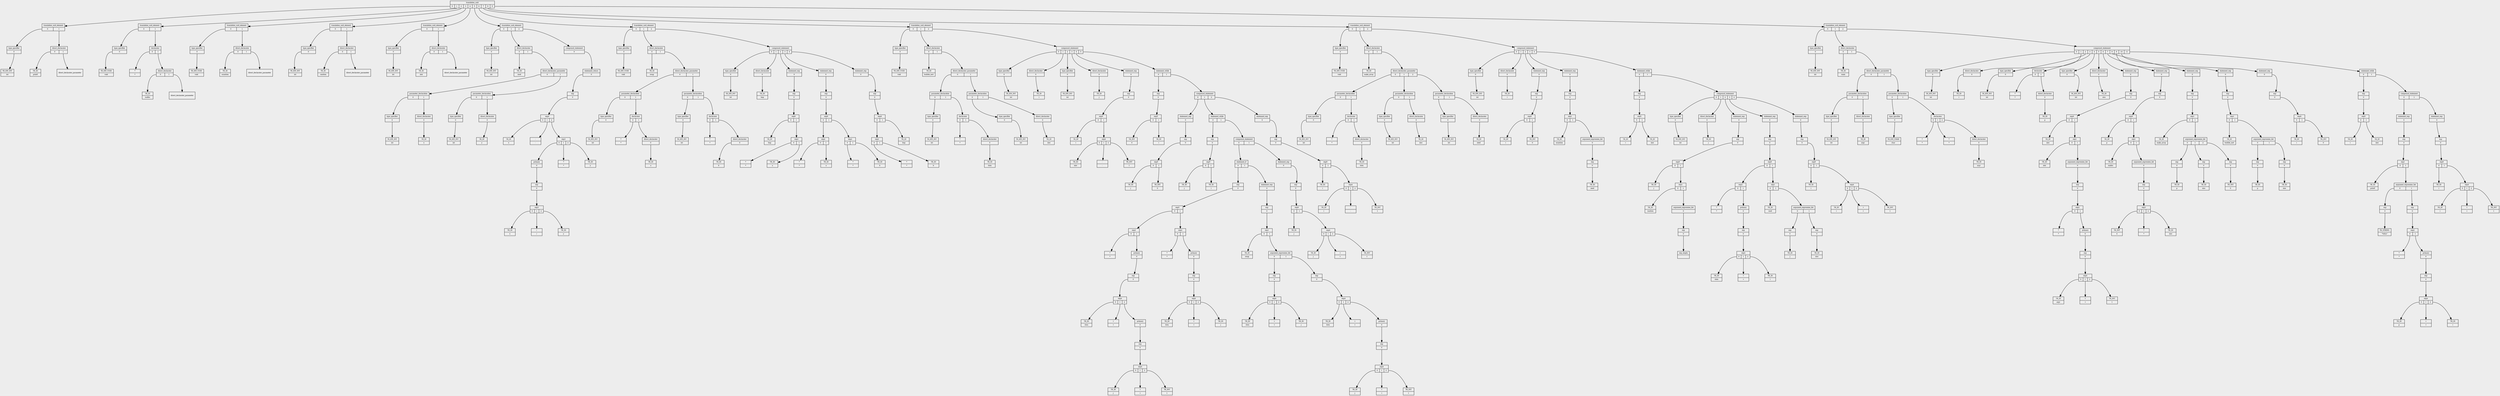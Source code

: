 digraph AST_graph {              
    graph [                      
        charset = "UTF-8",     
        bgcolor = "#EDEDED",   
        rankdir = TB,            
        nodesep = 1.1,           
        ranksep = 1.05,          
    ];                           
    node [                       
        shape = record,          
        // fontname = "Ricty", 
        fontsize = 8,            
    ];                           
    // node
    node0 [label = "{translation_unit|{<p0>0|<p1>1|<p2>2|<p3>3|<p4>4|<p5>5|<p6>6|<p7>7|<p8>8|<p9>9}}"]; 
    node1 [label = "{translation_unit_element|{<p0>0|<p1>1}}"]; 
    node2 [label = "{type_specifier|{<p0>0}}"]; 
    node3 [label = "{TK_KW_INT|int}"]; 
    node4 [label = "{direct_declarator|{<p0>0|<p1>1}}"]; 
    node5 [label = "{TK_ID|printf}"]; 
    node6 [label = "direct_declarator_parameter"]; 
    node7 [label = "{translation_unit_element|{<p0>0|<p1>1}}"]; 
    node8 [label = "{type_specifier|{<p0>0}}"]; 
    node9 [label = "{TK_KW_VOID|void}"]; 
    node10 [label = "{declarator|{<p0>0|<p1>1}}"]; 
    node11 [label = "{*|*}"]; 
    node12 [label = "{direct_declarator|{<p0>0|<p1>1}}"]; 
    node13 [label = "{TK_ID|malloc}"]; 
    node14 [label = "direct_declarator_parameter"]; 
    node15 [label = "{translation_unit_element|{<p0>0|<p1>1}}"]; 
    node16 [label = "{type_specifier|{<p0>0}}"]; 
    node17 [label = "{TK_KW_VOID|void}"]; 
    node18 [label = "{direct_declarator|{<p0>0|<p1>1}}"]; 
    node19 [label = "{TK_ID|srandom}"]; 
    node20 [label = "direct_declarator_parameter"]; 
    node21 [label = "{translation_unit_element|{<p0>0|<p1>1}}"]; 
    node22 [label = "{type_specifier|{<p0>0}}"]; 
    node23 [label = "{TK_KW_INT|int}"]; 
    node24 [label = "{direct_declarator|{<p0>0|<p1>1}}"]; 
    node25 [label = "{TK_ID|random}"]; 
    node26 [label = "direct_declarator_parameter"]; 
    node27 [label = "{translation_unit_element|{<p0>0|<p1>1}}"]; 
    node28 [label = "{type_specifier|{<p0>0}}"]; 
    node29 [label = "{TK_KW_INT|int}"]; 
    node30 [label = "{direct_declarator|{<p0>0|<p1>1}}"]; 
    node31 [label = "{TK_ID|atoi}"]; 
    node32 [label = "direct_declarator_parameter"]; 
    node33 [label = "{translation_unit_element|{<p0>0|<p1>1|<p2>2}}"]; 
    node34 [label = "{type_specifier|{<p0>0}}"]; 
    node35 [label = "{TK_KW_INT|int}"]; 
    node36 [label = "{direct_declarator|{<p0>0|<p1>1}}"]; 
    node37 [label = "{TK_ID|mod}"]; 
    node38 [label = "{direct_declarator_parameter|{<p0>0|<p1>1}}"]; 
    node39 [label = "{parameter_declaration|{<p0>0|<p1>1}}"]; 
    node40 [label = "{type_specifier|{<p0>0}}"]; 
    node41 [label = "{TK_KW_INT|int}"]; 
    node42 [label = "{direct_declarator|{<p0>0}}"]; 
    node43 [label = "{TK_ID|x}"]; 
    node44 [label = "{parameter_declaration|{<p0>0|<p1>1}}"]; 
    node45 [label = "{type_specifier|{<p0>0}}"]; 
    node46 [label = "{TK_KW_INT|int}"]; 
    node47 [label = "{direct_declarator|{<p0>0}}"]; 
    node48 [label = "{TK_ID|y}"]; 
    node49 [label = "{compound_statement|{<p0>0}}"]; 
    node50 [label = "{statement_return|{<p0>0}}"]; 
    node51 [label = "{exp|{<p0>0}}"]; 
    node52 [label = "{exp4|{<p0>0|<p1>1|<p2>2}}"]; 
    node53 [label = "{TK_ID|x}"]; 
    node54 [label = "{-|-}"]; 
    node55 [label = "{exp3|{<p0>0|<p1>1|<p2>2}}"]; 
    node56 [label = "{primary|{<p0>0}}"]; 
    node57 [label = "{exp|{<p0>0}}"]; 
    node58 [label = "{exp3|{<p0>0|<p1>1|<p2>2}}"]; 
    node59 [label = "{TK_ID|x}"]; 
    node60 [label = "{/|/}"]; 
    node61 [label = "{TK_ID|y}"]; 
    node62 [label = "{*|*}"]; 
    node63 [label = "{TK_ID|y}"]; 
    node64 [label = "{translation_unit_element|{<p0>0|<p1>1|<p2>2}}"]; 
    node65 [label = "{type_specifier|{<p0>0}}"]; 
    node66 [label = "{TK_KW_VOID|void}"]; 
    node67 [label = "{direct_declarator|{<p0>0|<p1>1}}"]; 
    node68 [label = "{TK_ID|swap}"]; 
    node69 [label = "{direct_declarator_parameter|{<p0>0|<p1>1}}"]; 
    node70 [label = "{parameter_declaration|{<p0>0|<p1>1}}"]; 
    node71 [label = "{type_specifier|{<p0>0}}"]; 
    node72 [label = "{TK_KW_INT|int}"]; 
    node73 [label = "{declarator|{<p0>0|<p1>1}}"]; 
    node74 [label = "{*|*}"]; 
    node75 [label = "{direct_declarator|{<p0>0}}"]; 
    node76 [label = "{TK_ID|a}"]; 
    node77 [label = "{parameter_declaration|{<p0>0|<p1>1}}"]; 
    node78 [label = "{type_specifier|{<p0>0}}"]; 
    node79 [label = "{TK_KW_INT|int}"]; 
    node80 [label = "{declarator|{<p0>0|<p1>1}}"]; 
    node81 [label = "{*|*}"]; 
    node82 [label = "{direct_declarator|{<p0>0}}"]; 
    node83 [label = "{TK_ID|b}"]; 
    node84 [label = "{compound_statement|{<p0>0|<p1>1|<p2>2|<p3>3|<p4>4}}"]; 
    node85 [label = "{type_specifier|{<p0>0}}"]; 
    node86 [label = "{TK_KW_INT|int}"]; 
    node87 [label = "{direct_declarator|{<p0>0}}"]; 
    node88 [label = "{TK_ID|tmp}"]; 
    node89 [label = "{statement_exp|{<p0>0}}"]; 
    node90 [label = "{exp|{<p0>0}}"]; 
    node91 [label = "{exp9|{<p0>0|<p1>1}}"]; 
    node92 [label = "{TK_ID|tmp}"]; 
    node93 [label = "{exp2|{<p0>0|<p1>1}}"]; 
    node94 [label = "{*|*}"]; 
    node95 [label = "{TK_ID|a}"]; 
    node96 [label = "{statement_exp|{<p0>0}}"]; 
    node97 [label = "{exp|{<p0>0}}"]; 
    node98 [label = "{exp9|{<p0>0|<p1>1}}"]; 
    node99 [label = "{exp2|{<p0>0|<p1>1}}"]; 
    node100 [label = "{*|*}"]; 
    node101 [label = "{TK_ID|a}"]; 
    node102 [label = "{exp2|{<p0>0|<p1>1}}"]; 
    node103 [label = "{*|*}"]; 
    node104 [label = "{TK_ID|b}"]; 
    node105 [label = "{statement_exp|{<p0>0}}"]; 
    node106 [label = "{exp|{<p0>0}}"]; 
    node107 [label = "{exp9|{<p0>0|<p1>1}}"]; 
    node108 [label = "{exp2|{<p0>0|<p1>1}}"]; 
    node109 [label = "{*|*}"]; 
    node110 [label = "{TK_ID|b}"]; 
    node111 [label = "{TK_ID|tmp}"]; 
    node112 [label = "{translation_unit_element|{<p0>0|<p1>1|<p2>2}}"]; 
    node113 [label = "{type_specifier|{<p0>0}}"]; 
    node114 [label = "{TK_KW_VOID|void}"]; 
    node115 [label = "{direct_declarator|{<p0>0|<p1>1}}"]; 
    node116 [label = "{TK_ID|bubble_sort}"]; 
    node117 [label = "{direct_declarator_parameter|{<p0>0|<p1>1}}"]; 
    node118 [label = "{parameter_declaration|{<p0>0|<p1>1}}"]; 
    node119 [label = "{type_specifier|{<p0>0}}"]; 
    node120 [label = "{TK_KW_INT|int}"]; 
    node121 [label = "{declarator|{<p0>0|<p1>1}}"]; 
    node122 [label = "{*|*}"]; 
    node123 [label = "{direct_declarator|{<p0>0}}"]; 
    node124 [label = "{TK_ID|data}"]; 
    node125 [label = "{parameter_declaration|{<p0>0|<p1>1}}"]; 
    node126 [label = "{type_specifier|{<p0>0}}"]; 
    node127 [label = "{TK_KW_INT|int}"]; 
    node128 [label = "{direct_declarator|{<p0>0}}"]; 
    node129 [label = "{TK_ID|size}"]; 
    node130 [label = "{compound_statement|{<p0>0|<p1>1|<p2>2|<p3>3|<p4>4|<p5>5}}"]; 
    node131 [label = "{type_specifier|{<p0>0}}"]; 
    node132 [label = "{TK_KW_INT|int}"]; 
    node133 [label = "{direct_declarator|{<p0>0}}"]; 
    node134 [label = "{TK_ID|i}"]; 
    node135 [label = "{type_specifier|{<p0>0}}"]; 
    node136 [label = "{TK_KW_INT|int}"]; 
    node137 [label = "{direct_declarator|{<p0>0}}"]; 
    node138 [label = "{TK_ID|j}"]; 
    node139 [label = "{statement_exp|{<p0>0}}"]; 
    node140 [label = "{exp|{<p0>0}}"]; 
    node141 [label = "{exp9|{<p0>0|<p1>1}}"]; 
    node142 [label = "{TK_ID|i}"]; 
    node143 [label = "{exp4|{<p0>0|<p1>1|<p2>2}}"]; 
    node144 [label = "{TK_ID|size}"]; 
    node145 [label = "{-|-}"]; 
    node146 [label = "{TK_INT|1}"]; 
    node147 [label = "{statement_while|{<p0>0|<p1>1}}"]; 
    node148 [label = "{exp|{<p0>0}}"]; 
    node149 [label = "{exp5|{<p0>0|<p1>1}}"]; 
    node150 [label = "{TK_INT|0}"]; 
    node151 [label = "{TK_ID|i}"]; 
    node152 [label = "{compound_statement|{<p0>0|<p1>1|<p2>2}}"]; 
    node153 [label = "{statement_exp|{<p0>0}}"]; 
    node154 [label = "{exp|{<p0>0}}"]; 
    node155 [label = "{exp9|{<p0>0|<p1>1}}"]; 
    node156 [label = "{TK_ID|j}"]; 
    node157 [label = "{TK_INT|0}"]; 
    node158 [label = "{statement_while|{<p0>0|<p1>1}}"]; 
    node159 [label = "{exp|{<p0>0}}"]; 
    node160 [label = "{exp5|{<p0>0|<p1>1}}"]; 
    node161 [label = "{TK_ID|j}"]; 
    node162 [label = "{TK_ID|i}"]; 
    node163 [label = "{compound_statement|{<p0>0|<p1>1}}"]; 
    node164 [label = "{statement_if|{<p0>0|<p1>1}}"]; 
    node165 [label = "{exp|{<p0>0}}"]; 
    node166 [label = "{exp5|{<p0>0|<p1>1}}"]; 
    node167 [label = "{exp2|{<p0>0|<p1>1}}"]; 
    node168 [label = "{*|*}"]; 
    node169 [label = "{primary|{<p0>0}}"]; 
    node170 [label = "{exp|{<p0>0}}"]; 
    node171 [label = "{exp4|{<p0>0|<p1>1|<p2>2}}"]; 
    node172 [label = "{TK_ID|data}"]; 
    node173 [label = "{+|+}"]; 
    node174 [label = "{primary|{<p0>0}}"]; 
    node175 [label = "{exp|{<p0>0}}"]; 
    node176 [label = "{exp4|{<p0>0|<p1>1|<p2>2}}"]; 
    node177 [label = "{TK_ID|j}"]; 
    node178 [label = "{+|+}"]; 
    node179 [label = "{TK_INT|1}"]; 
    node180 [label = "{exp2|{<p0>0|<p1>1}}"]; 
    node181 [label = "{*|*}"]; 
    node182 [label = "{primary|{<p0>0}}"]; 
    node183 [label = "{exp|{<p0>0}}"]; 
    node184 [label = "{exp4|{<p0>0|<p1>1|<p2>2}}"]; 
    node185 [label = "{TK_ID|data}"]; 
    node186 [label = "{+|+}"]; 
    node187 [label = "{TK_ID|j}"]; 
    node188 [label = "{statement_exp|{<p0>0}}"]; 
    node189 [label = "{exp|{<p0>0}}"]; 
    node190 [label = "{exp1|{<p0>0|<p1>1}}"]; 
    node191 [label = "{TK_ID|swap}"]; 
    node192 [label = "{argument_expression_list|{<p0>0|<p1>1}}"]; 
    node193 [label = "{exp|{<p0>0}}"]; 
    node194 [label = "{exp4|{<p0>0|<p1>1|<p2>2}}"]; 
    node195 [label = "{TK_ID|data}"]; 
    node196 [label = "{+|+}"]; 
    node197 [label = "{TK_ID|j}"]; 
    node198 [label = "{exp|{<p0>0}}"]; 
    node199 [label = "{exp4|{<p0>0|<p1>1|<p2>2}}"]; 
    node200 [label = "{TK_ID|data}"]; 
    node201 [label = "{+|+}"]; 
    node202 [label = "{primary|{<p0>0}}"]; 
    node203 [label = "{exp|{<p0>0}}"]; 
    node204 [label = "{exp4|{<p0>0|<p1>1|<p2>2}}"]; 
    node205 [label = "{TK_ID|j}"]; 
    node206 [label = "{+|+}"]; 
    node207 [label = "{TK_INT|1}"]; 
    node208 [label = "{statement_exp|{<p0>0}}"]; 
    node209 [label = "{exp|{<p0>0}}"]; 
    node210 [label = "{exp9|{<p0>0|<p1>1}}"]; 
    node211 [label = "{TK_ID|j}"]; 
    node212 [label = "{exp4|{<p0>0|<p1>1|<p2>2}}"]; 
    node213 [label = "{TK_ID|j}"]; 
    node214 [label = "{+|+}"]; 
    node215 [label = "{TK_INT|1}"]; 
    node216 [label = "{statement_exp|{<p0>0}}"]; 
    node217 [label = "{exp|{<p0>0}}"]; 
    node218 [label = "{exp9|{<p0>0|<p1>1}}"]; 
    node219 [label = "{TK_ID|i}"]; 
    node220 [label = "{exp4|{<p0>0|<p1>1|<p2>2}}"]; 
    node221 [label = "{TK_ID|i}"]; 
    node222 [label = "{-|-}"]; 
    node223 [label = "{TK_INT|1}"]; 
    node224 [label = "{translation_unit_element|{<p0>0|<p1>1|<p2>2}}"]; 
    node225 [label = "{type_specifier|{<p0>0}}"]; 
    node226 [label = "{TK_KW_VOID|void}"]; 
    node227 [label = "{direct_declarator|{<p0>0|<p1>1}}"]; 
    node228 [label = "{TK_ID|make_array}"]; 
    node229 [label = "{direct_declarator_parameter|{<p0>0|<p1>1|<p2>2}}"]; 
    node230 [label = "{parameter_declaration|{<p0>0|<p1>1}}"]; 
    node231 [label = "{type_specifier|{<p0>0}}"]; 
    node232 [label = "{TK_KW_INT|int}"]; 
    node233 [label = "{declarator|{<p0>0|<p1>1}}"]; 
    node234 [label = "{*|*}"]; 
    node235 [label = "{direct_declarator|{<p0>0}}"]; 
    node236 [label = "{TK_ID|data}"]; 
    node237 [label = "{parameter_declaration|{<p0>0|<p1>1}}"]; 
    node238 [label = "{type_specifier|{<p0>0}}"]; 
    node239 [label = "{TK_KW_INT|int}"]; 
    node240 [label = "{direct_declarator|{<p0>0}}"]; 
    node241 [label = "{TK_ID|size}"]; 
    node242 [label = "{parameter_declaration|{<p0>0|<p1>1}}"]; 
    node243 [label = "{type_specifier|{<p0>0}}"]; 
    node244 [label = "{TK_KW_INT|int}"]; 
    node245 [label = "{direct_declarator|{<p0>0}}"]; 
    node246 [label = "{TK_ID|seed}"]; 
    node247 [label = "{compound_statement|{<p0>0|<p1>1|<p2>2|<p3>3|<p4>4}}"]; 
    node248 [label = "{type_specifier|{<p0>0}}"]; 
    node249 [label = "{TK_KW_INT|int}"]; 
    node250 [label = "{direct_declarator|{<p0>0}}"]; 
    node251 [label = "{TK_ID|i}"]; 
    node252 [label = "{statement_exp|{<p0>0}}"]; 
    node253 [label = "{exp|{<p0>0}}"]; 
    node254 [label = "{exp9|{<p0>0|<p1>1}}"]; 
    node255 [label = "{TK_ID|i}"]; 
    node256 [label = "{TK_INT|0}"]; 
    node257 [label = "{statement_exp|{<p0>0}}"]; 
    node258 [label = "{exp|{<p0>0}}"]; 
    node259 [label = "{exp1|{<p0>0|<p1>1}}"]; 
    node260 [label = "{TK_ID|srandom}"]; 
    node261 [label = "{argument_expression_list|{<p0>0}}"]; 
    node262 [label = "{exp|{<p0>0}}"]; 
    node263 [label = "{TK_ID|seed}"]; 
    node264 [label = "{statement_while|{<p0>0|<p1>1}}"]; 
    node265 [label = "{exp|{<p0>0}}"]; 
    node266 [label = "{exp5|{<p0>0|<p1>1}}"]; 
    node267 [label = "{TK_ID|i}"]; 
    node268 [label = "{TK_ID|size}"]; 
    node269 [label = "{compound_statement|{<p0>0|<p1>1|<p2>2|<p3>3|<p4>4}}"]; 
    node270 [label = "{type_specifier|{<p0>0}}"]; 
    node271 [label = "{TK_KW_INT|int}"]; 
    node272 [label = "{direct_declarator|{<p0>0}}"]; 
    node273 [label = "{TK_ID|j}"]; 
    node274 [label = "{statement_exp|{<p0>0}}"]; 
    node275 [label = "{exp|{<p0>0}}"]; 
    node276 [label = "{exp9|{<p0>0|<p1>1}}"]; 
    node277 [label = "{TK_ID|j}"]; 
    node278 [label = "{exp1|{<p0>0|<p1>1}}"]; 
    node279 [label = "{TK_ID|random}"]; 
    node280 [label = "{argument_expression_list|{<p0>0}}"]; 
    node281 [label = "{exp|{<p0>0}}"]; 
    node282 [label = "{exp_empty| }"]; 
    node283 [label = "{statement_exp|{<p0>0}}"]; 
    node284 [label = "{exp|{<p0>0}}"]; 
    node285 [label = "{exp9|{<p0>0|<p1>1}}"]; 
    node286 [label = "{exp2|{<p0>0|<p1>1}}"]; 
    node287 [label = "{*|*}"]; 
    node288 [label = "{primary|{<p0>0}}"]; 
    node289 [label = "{exp|{<p0>0}}"]; 
    node290 [label = "{exp4|{<p0>0|<p1>1|<p2>2}}"]; 
    node291 [label = "{TK_ID|data}"]; 
    node292 [label = "{+|+}"]; 
    node293 [label = "{TK_ID|i}"]; 
    node294 [label = "{exp1|{<p0>0|<p1>1}}"]; 
    node295 [label = "{TK_ID|mod}"]; 
    node296 [label = "{argument_expression_list|{<p0>0|<p1>1}}"]; 
    node297 [label = "{exp|{<p0>0}}"]; 
    node298 [label = "{TK_ID|j}"]; 
    node299 [label = "{exp|{<p0>0}}"]; 
    node300 [label = "{TK_ID|size}"]; 
    node301 [label = "{statement_exp|{<p0>0}}"]; 
    node302 [label = "{exp|{<p0>0}}"]; 
    node303 [label = "{exp9|{<p0>0|<p1>1}}"]; 
    node304 [label = "{TK_ID|i}"]; 
    node305 [label = "{exp4|{<p0>0|<p1>1|<p2>2}}"]; 
    node306 [label = "{TK_ID|i}"]; 
    node307 [label = "{+|+}"]; 
    node308 [label = "{TK_INT|1}"]; 
    node309 [label = "{translation_unit_element|{<p0>0|<p1>1|<p2>2}}"]; 
    node310 [label = "{type_specifier|{<p0>0}}"]; 
    node311 [label = "{TK_KW_INT|int}"]; 
    node312 [label = "{direct_declarator|{<p0>0|<p1>1}}"]; 
    node313 [label = "{TK_ID|main}"]; 
    node314 [label = "{direct_declarator_parameter|{<p0>0|<p1>1}}"]; 
    node315 [label = "{parameter_declaration|{<p0>0|<p1>1}}"]; 
    node316 [label = "{type_specifier|{<p0>0}}"]; 
    node317 [label = "{TK_KW_INT|int}"]; 
    node318 [label = "{direct_declarator|{<p0>0}}"]; 
    node319 [label = "{TK_ID|argc}"]; 
    node320 [label = "{parameter_declaration|{<p0>0|<p1>1}}"]; 
    node321 [label = "{type_specifier|{<p0>0}}"]; 
    node322 [label = "{TK_KW_CHAR|char}"]; 
    node323 [label = "{declarator|{<p0>0|<p1>1|<p2>2}}"]; 
    node324 [label = "{*|*}"]; 
    node325 [label = "{*|*}"]; 
    node326 [label = "{direct_declarator|{<p0>0}}"]; 
    node327 [label = "{TK_ID|argv}"]; 
    node328 [label = "{compound_statement|{<p0>0|<p1>1|<p2>2|<p3>3|<p4>4|<p5>5|<p6>6|<p7>7|<p8>8|<p9>9|<p10>10|<p11>11}}"]; 
    node329 [label = "{type_specifier|{<p0>0}}"]; 
    node330 [label = "{TK_KW_INT|int}"]; 
    node331 [label = "{direct_declarator|{<p0>0}}"]; 
    node332 [label = "{TK_ID|i}"]; 
    node333 [label = "{type_specifier|{<p0>0}}"]; 
    node334 [label = "{TK_KW_INT|int}"]; 
    node335 [label = "{declarator|{<p0>0|<p1>1}}"]; 
    node336 [label = "{*|*}"]; 
    node337 [label = "{direct_declarator|{<p0>0}}"]; 
    node338 [label = "{TK_ID|p}"]; 
    node339 [label = "{type_specifier|{<p0>0}}"]; 
    node340 [label = "{TK_KW_INT|int}"]; 
    node341 [label = "{direct_declarator|{<p0>0}}"]; 
    node342 [label = "{TK_ID|size}"]; 
    node343 [label = "{statement_exp|{<p0>0}}"]; 
    node344 [label = "{exp|{<p0>0}}"]; 
    node345 [label = "{exp9|{<p0>0|<p1>1}}"]; 
    node346 [label = "{TK_ID|size}"]; 
    node347 [label = "{exp1|{<p0>0|<p1>1}}"]; 
    node348 [label = "{TK_ID|atoi}"]; 
    node349 [label = "{argument_expression_list|{<p0>0}}"]; 
    node350 [label = "{exp|{<p0>0}}"]; 
    node351 [label = "{exp2|{<p0>0|<p1>1}}"]; 
    node352 [label = "{*|*}"]; 
    node353 [label = "{primary|{<p0>0}}"]; 
    node354 [label = "{exp|{<p0>0}}"]; 
    node355 [label = "{exp4|{<p0>0|<p1>1|<p2>2}}"]; 
    node356 [label = "{TK_ID|argv}"]; 
    node357 [label = "{+|+}"]; 
    node358 [label = "{TK_INT|1}"]; 
    node359 [label = "{statement_exp|{<p0>0}}"]; 
    node360 [label = "{exp|{<p0>0}}"]; 
    node361 [label = "{exp9|{<p0>0|<p1>1}}"]; 
    node362 [label = "{TK_ID|p}"]; 
    node363 [label = "{exp1|{<p0>0|<p1>1}}"]; 
    node364 [label = "{TK_ID|malloc}"]; 
    node365 [label = "{argument_expression_list|{<p0>0}}"]; 
    node366 [label = "{exp|{<p0>0}}"]; 
    node367 [label = "{exp3|{<p0>0|<p1>1|<p2>2}}"]; 
    node368 [label = "{TK_INT|4}"]; 
    node369 [label = "{*|*}"]; 
    node370 [label = "{TK_ID|size}"]; 
    node371 [label = "{statement_exp|{<p0>0}}"]; 
    node372 [label = "{exp|{<p0>0}}"]; 
    node373 [label = "{exp1|{<p0>0|<p1>1}}"]; 
    node374 [label = "{TK_ID|make_array}"]; 
    node375 [label = "{argument_expression_list|{<p0>0|<p1>1|<p2>2}}"]; 
    node376 [label = "{exp|{<p0>0}}"]; 
    node377 [label = "{TK_ID|p}"]; 
    node378 [label = "{exp|{<p0>0}}"]; 
    node379 [label = "{TK_ID|size}"]; 
    node380 [label = "{exp|{<p0>0}}"]; 
    node381 [label = "{TK_INT|0}"]; 
    node382 [label = "{statement_exp|{<p0>0}}"]; 
    node383 [label = "{exp|{<p0>0}}"]; 
    node384 [label = "{exp1|{<p0>0|<p1>1}}"]; 
    node385 [label = "{TK_ID|bubble_sort}"]; 
    node386 [label = "{argument_expression_list|{<p0>0|<p1>1}}"]; 
    node387 [label = "{exp|{<p0>0}}"]; 
    node388 [label = "{TK_ID|p}"]; 
    node389 [label = "{exp|{<p0>0}}"]; 
    node390 [label = "{TK_ID|size}"]; 
    node391 [label = "{statement_exp|{<p0>0}}"]; 
    node392 [label = "{exp|{<p0>0}}"]; 
    node393 [label = "{exp9|{<p0>0|<p1>1}}"]; 
    node394 [label = "{TK_ID|i}"]; 
    node395 [label = "{TK_INT|0}"]; 
    node396 [label = "{statement_while|{<p0>0|<p1>1}}"]; 
    node397 [label = "{exp|{<p0>0}}"]; 
    node398 [label = "{exp5|{<p0>0|<p1>1}}"]; 
    node399 [label = "{TK_ID|i}"]; 
    node400 [label = "{TK_ID|size}"]; 
    node401 [label = "{compound_statement|{<p0>0|<p1>1}}"]; 
    node402 [label = "{statement_exp|{<p0>0}}"]; 
    node403 [label = "{exp|{<p0>0}}"]; 
    node404 [label = "{exp1|{<p0>0|<p1>1}}"]; 
    node405 [label = "{TK_ID|printf}"]; 
    node406 [label = "{argument_expression_list|{<p0>0|<p1>1}}"]; 
    node407 [label = "{exp|{<p0>0}}"]; 
    node408 [label = "{TK_STRING|\"%d\\n\"}"]; 
    node409 [label = "{exp|{<p0>0}}"]; 
    node410 [label = "{exp2|{<p0>0|<p1>1}}"]; 
    node411 [label = "{*|*}"]; 
    node412 [label = "{primary|{<p0>0}}"]; 
    node413 [label = "{exp|{<p0>0}}"]; 
    node414 [label = "{exp4|{<p0>0|<p1>1|<p2>2}}"]; 
    node415 [label = "{TK_ID|p}"]; 
    node416 [label = "{+|+}"]; 
    node417 [label = "{TK_ID|i}"]; 
    node418 [label = "{statement_exp|{<p0>0}}"]; 
    node419 [label = "{exp|{<p0>0}}"]; 
    node420 [label = "{exp9|{<p0>0|<p1>1}}"]; 
    node421 [label = "{TK_ID|i}"]; 
    node422 [label = "{exp4|{<p0>0|<p1>1|<p2>2}}"]; 
    node423 [label = "{TK_ID|i}"]; 
    node424 [label = "{+|+}"]; 
    node425 [label = "{TK_INT|1}"]; 
    // edge
    node0:p0 -> node1 ;
    node1:p0 -> node2 ;
    node2:p0 -> node3 ;
    node1:p1 -> node4 ;
    node4:p0 -> node5 ;
    node4:p1 -> node6 ;
    node0:p1 -> node7 ;
    node7:p0 -> node8 ;
    node8:p0 -> node9 ;
    node7:p1 -> node10 ;
    node10:p0 -> node11 ;
    node10:p1 -> node12 ;
    node12:p0 -> node13 ;
    node12:p1 -> node14 ;
    node0:p2 -> node15 ;
    node15:p0 -> node16 ;
    node16:p0 -> node17 ;
    node15:p1 -> node18 ;
    node18:p0 -> node19 ;
    node18:p1 -> node20 ;
    node0:p3 -> node21 ;
    node21:p0 -> node22 ;
    node22:p0 -> node23 ;
    node21:p1 -> node24 ;
    node24:p0 -> node25 ;
    node24:p1 -> node26 ;
    node0:p4 -> node27 ;
    node27:p0 -> node28 ;
    node28:p0 -> node29 ;
    node27:p1 -> node30 ;
    node30:p0 -> node31 ;
    node30:p1 -> node32 ;
    node0:p5 -> node33 ;
    node33:p0 -> node34 ;
    node34:p0 -> node35 ;
    node33:p1 -> node36 ;
    node36:p0 -> node37 ;
    node36:p1 -> node38 ;
    node38:p0 -> node39 ;
    node39:p0 -> node40 ;
    node40:p0 -> node41 ;
    node39:p1 -> node42 ;
    node42:p0 -> node43 ;
    node38:p1 -> node44 ;
    node44:p0 -> node45 ;
    node45:p0 -> node46 ;
    node44:p1 -> node47 ;
    node47:p0 -> node48 ;
    node33:p2 -> node49 ;
    node49:p0 -> node50 ;
    node50:p0 -> node51 ;
    node51:p0 -> node52 ;
    node52:p0 -> node53 ;
    node52:p1 -> node54 ;
    node52:p2 -> node55 ;
    node55:p0 -> node56 ;
    node56:p0 -> node57 ;
    node57:p0 -> node58 ;
    node58:p0 -> node59 ;
    node58:p1 -> node60 ;
    node58:p2 -> node61 ;
    node55:p1 -> node62 ;
    node55:p2 -> node63 ;
    node0:p6 -> node64 ;
    node64:p0 -> node65 ;
    node65:p0 -> node66 ;
    node64:p1 -> node67 ;
    node67:p0 -> node68 ;
    node67:p1 -> node69 ;
    node69:p0 -> node70 ;
    node70:p0 -> node71 ;
    node71:p0 -> node72 ;
    node70:p1 -> node73 ;
    node73:p0 -> node74 ;
    node73:p1 -> node75 ;
    node75:p0 -> node76 ;
    node69:p1 -> node77 ;
    node77:p0 -> node78 ;
    node78:p0 -> node79 ;
    node77:p1 -> node80 ;
    node80:p0 -> node81 ;
    node80:p1 -> node82 ;
    node82:p0 -> node83 ;
    node64:p2 -> node84 ;
    node84:p0 -> node85 ;
    node85:p0 -> node86 ;
    node84:p1 -> node87 ;
    node87:p0 -> node88 ;
    node84:p2 -> node89 ;
    node89:p0 -> node90 ;
    node90:p0 -> node91 ;
    node91:p0 -> node92 ;
    node91:p1 -> node93 ;
    node93:p0 -> node94 ;
    node93:p1 -> node95 ;
    node84:p3 -> node96 ;
    node96:p0 -> node97 ;
    node97:p0 -> node98 ;
    node98:p0 -> node99 ;
    node99:p0 -> node100 ;
    node99:p1 -> node101 ;
    node98:p1 -> node102 ;
    node102:p0 -> node103 ;
    node102:p1 -> node104 ;
    node84:p4 -> node105 ;
    node105:p0 -> node106 ;
    node106:p0 -> node107 ;
    node107:p0 -> node108 ;
    node108:p0 -> node109 ;
    node108:p1 -> node110 ;
    node107:p1 -> node111 ;
    node0:p7 -> node112 ;
    node112:p0 -> node113 ;
    node113:p0 -> node114 ;
    node112:p1 -> node115 ;
    node115:p0 -> node116 ;
    node115:p1 -> node117 ;
    node117:p0 -> node118 ;
    node118:p0 -> node119 ;
    node119:p0 -> node120 ;
    node118:p1 -> node121 ;
    node121:p0 -> node122 ;
    node121:p1 -> node123 ;
    node123:p0 -> node124 ;
    node117:p1 -> node125 ;
    node125:p0 -> node126 ;
    node126:p0 -> node127 ;
    node125:p1 -> node128 ;
    node128:p0 -> node129 ;
    node112:p2 -> node130 ;
    node130:p0 -> node131 ;
    node131:p0 -> node132 ;
    node130:p1 -> node133 ;
    node133:p0 -> node134 ;
    node130:p2 -> node135 ;
    node135:p0 -> node136 ;
    node130:p3 -> node137 ;
    node137:p0 -> node138 ;
    node130:p4 -> node139 ;
    node139:p0 -> node140 ;
    node140:p0 -> node141 ;
    node141:p0 -> node142 ;
    node141:p1 -> node143 ;
    node143:p0 -> node144 ;
    node143:p1 -> node145 ;
    node143:p2 -> node146 ;
    node130:p5 -> node147 ;
    node147:p0 -> node148 ;
    node148:p0 -> node149 ;
    node149:p0 -> node150 ;
    node149:p1 -> node151 ;
    node147:p1 -> node152 ;
    node152:p0 -> node153 ;
    node153:p0 -> node154 ;
    node154:p0 -> node155 ;
    node155:p0 -> node156 ;
    node155:p1 -> node157 ;
    node152:p1 -> node158 ;
    node158:p0 -> node159 ;
    node159:p0 -> node160 ;
    node160:p0 -> node161 ;
    node160:p1 -> node162 ;
    node158:p1 -> node163 ;
    node163:p0 -> node164 ;
    node164:p0 -> node165 ;
    node165:p0 -> node166 ;
    node166:p0 -> node167 ;
    node167:p0 -> node168 ;
    node167:p1 -> node169 ;
    node169:p0 -> node170 ;
    node170:p0 -> node171 ;
    node171:p0 -> node172 ;
    node171:p1 -> node173 ;
    node171:p2 -> node174 ;
    node174:p0 -> node175 ;
    node175:p0 -> node176 ;
    node176:p0 -> node177 ;
    node176:p1 -> node178 ;
    node176:p2 -> node179 ;
    node166:p1 -> node180 ;
    node180:p0 -> node181 ;
    node180:p1 -> node182 ;
    node182:p0 -> node183 ;
    node183:p0 -> node184 ;
    node184:p0 -> node185 ;
    node184:p1 -> node186 ;
    node184:p2 -> node187 ;
    node164:p1 -> node188 ;
    node188:p0 -> node189 ;
    node189:p0 -> node190 ;
    node190:p0 -> node191 ;
    node190:p1 -> node192 ;
    node192:p0 -> node193 ;
    node193:p0 -> node194 ;
    node194:p0 -> node195 ;
    node194:p1 -> node196 ;
    node194:p2 -> node197 ;
    node192:p1 -> node198 ;
    node198:p0 -> node199 ;
    node199:p0 -> node200 ;
    node199:p1 -> node201 ;
    node199:p2 -> node202 ;
    node202:p0 -> node203 ;
    node203:p0 -> node204 ;
    node204:p0 -> node205 ;
    node204:p1 -> node206 ;
    node204:p2 -> node207 ;
    node163:p1 -> node208 ;
    node208:p0 -> node209 ;
    node209:p0 -> node210 ;
    node210:p0 -> node211 ;
    node210:p1 -> node212 ;
    node212:p0 -> node213 ;
    node212:p1 -> node214 ;
    node212:p2 -> node215 ;
    node152:p2 -> node216 ;
    node216:p0 -> node217 ;
    node217:p0 -> node218 ;
    node218:p0 -> node219 ;
    node218:p1 -> node220 ;
    node220:p0 -> node221 ;
    node220:p1 -> node222 ;
    node220:p2 -> node223 ;
    node0:p8 -> node224 ;
    node224:p0 -> node225 ;
    node225:p0 -> node226 ;
    node224:p1 -> node227 ;
    node227:p0 -> node228 ;
    node227:p1 -> node229 ;
    node229:p0 -> node230 ;
    node230:p0 -> node231 ;
    node231:p0 -> node232 ;
    node230:p1 -> node233 ;
    node233:p0 -> node234 ;
    node233:p1 -> node235 ;
    node235:p0 -> node236 ;
    node229:p1 -> node237 ;
    node237:p0 -> node238 ;
    node238:p0 -> node239 ;
    node237:p1 -> node240 ;
    node240:p0 -> node241 ;
    node229:p2 -> node242 ;
    node242:p0 -> node243 ;
    node243:p0 -> node244 ;
    node242:p1 -> node245 ;
    node245:p0 -> node246 ;
    node224:p2 -> node247 ;
    node247:p0 -> node248 ;
    node248:p0 -> node249 ;
    node247:p1 -> node250 ;
    node250:p0 -> node251 ;
    node247:p2 -> node252 ;
    node252:p0 -> node253 ;
    node253:p0 -> node254 ;
    node254:p0 -> node255 ;
    node254:p1 -> node256 ;
    node247:p3 -> node257 ;
    node257:p0 -> node258 ;
    node258:p0 -> node259 ;
    node259:p0 -> node260 ;
    node259:p1 -> node261 ;
    node261:p0 -> node262 ;
    node262:p0 -> node263 ;
    node247:p4 -> node264 ;
    node264:p0 -> node265 ;
    node265:p0 -> node266 ;
    node266:p0 -> node267 ;
    node266:p1 -> node268 ;
    node264:p1 -> node269 ;
    node269:p0 -> node270 ;
    node270:p0 -> node271 ;
    node269:p1 -> node272 ;
    node272:p0 -> node273 ;
    node269:p2 -> node274 ;
    node274:p0 -> node275 ;
    node275:p0 -> node276 ;
    node276:p0 -> node277 ;
    node276:p1 -> node278 ;
    node278:p0 -> node279 ;
    node278:p1 -> node280 ;
    node280:p0 -> node281 ;
    node281:p0 -> node282 ;
    node269:p3 -> node283 ;
    node283:p0 -> node284 ;
    node284:p0 -> node285 ;
    node285:p0 -> node286 ;
    node286:p0 -> node287 ;
    node286:p1 -> node288 ;
    node288:p0 -> node289 ;
    node289:p0 -> node290 ;
    node290:p0 -> node291 ;
    node290:p1 -> node292 ;
    node290:p2 -> node293 ;
    node285:p1 -> node294 ;
    node294:p0 -> node295 ;
    node294:p1 -> node296 ;
    node296:p0 -> node297 ;
    node297:p0 -> node298 ;
    node296:p1 -> node299 ;
    node299:p0 -> node300 ;
    node269:p4 -> node301 ;
    node301:p0 -> node302 ;
    node302:p0 -> node303 ;
    node303:p0 -> node304 ;
    node303:p1 -> node305 ;
    node305:p0 -> node306 ;
    node305:p1 -> node307 ;
    node305:p2 -> node308 ;
    node0:p9 -> node309 ;
    node309:p0 -> node310 ;
    node310:p0 -> node311 ;
    node309:p1 -> node312 ;
    node312:p0 -> node313 ;
    node312:p1 -> node314 ;
    node314:p0 -> node315 ;
    node315:p0 -> node316 ;
    node316:p0 -> node317 ;
    node315:p1 -> node318 ;
    node318:p0 -> node319 ;
    node314:p1 -> node320 ;
    node320:p0 -> node321 ;
    node321:p0 -> node322 ;
    node320:p1 -> node323 ;
    node323:p0 -> node324 ;
    node323:p1 -> node325 ;
    node323:p2 -> node326 ;
    node326:p0 -> node327 ;
    node309:p2 -> node328 ;
    node328:p0 -> node329 ;
    node329:p0 -> node330 ;
    node328:p1 -> node331 ;
    node331:p0 -> node332 ;
    node328:p2 -> node333 ;
    node333:p0 -> node334 ;
    node328:p3 -> node335 ;
    node335:p0 -> node336 ;
    node335:p1 -> node337 ;
    node337:p0 -> node338 ;
    node328:p4 -> node339 ;
    node339:p0 -> node340 ;
    node328:p5 -> node341 ;
    node341:p0 -> node342 ;
    node328:p6 -> node343 ;
    node343:p0 -> node344 ;
    node344:p0 -> node345 ;
    node345:p0 -> node346 ;
    node345:p1 -> node347 ;
    node347:p0 -> node348 ;
    node347:p1 -> node349 ;
    node349:p0 -> node350 ;
    node350:p0 -> node351 ;
    node351:p0 -> node352 ;
    node351:p1 -> node353 ;
    node353:p0 -> node354 ;
    node354:p0 -> node355 ;
    node355:p0 -> node356 ;
    node355:p1 -> node357 ;
    node355:p2 -> node358 ;
    node328:p7 -> node359 ;
    node359:p0 -> node360 ;
    node360:p0 -> node361 ;
    node361:p0 -> node362 ;
    node361:p1 -> node363 ;
    node363:p0 -> node364 ;
    node363:p1 -> node365 ;
    node365:p0 -> node366 ;
    node366:p0 -> node367 ;
    node367:p0 -> node368 ;
    node367:p1 -> node369 ;
    node367:p2 -> node370 ;
    node328:p8 -> node371 ;
    node371:p0 -> node372 ;
    node372:p0 -> node373 ;
    node373:p0 -> node374 ;
    node373:p1 -> node375 ;
    node375:p0 -> node376 ;
    node376:p0 -> node377 ;
    node375:p1 -> node378 ;
    node378:p0 -> node379 ;
    node375:p2 -> node380 ;
    node380:p0 -> node381 ;
    node328:p9 -> node382 ;
    node382:p0 -> node383 ;
    node383:p0 -> node384 ;
    node384:p0 -> node385 ;
    node384:p1 -> node386 ;
    node386:p0 -> node387 ;
    node387:p0 -> node388 ;
    node386:p1 -> node389 ;
    node389:p0 -> node390 ;
    node328:p10 -> node391 ;
    node391:p0 -> node392 ;
    node392:p0 -> node393 ;
    node393:p0 -> node394 ;
    node393:p1 -> node395 ;
    node328:p11 -> node396 ;
    node396:p0 -> node397 ;
    node397:p0 -> node398 ;
    node398:p0 -> node399 ;
    node398:p1 -> node400 ;
    node396:p1 -> node401 ;
    node401:p0 -> node402 ;
    node402:p0 -> node403 ;
    node403:p0 -> node404 ;
    node404:p0 -> node405 ;
    node404:p1 -> node406 ;
    node406:p0 -> node407 ;
    node407:p0 -> node408 ;
    node406:p1 -> node409 ;
    node409:p0 -> node410 ;
    node410:p0 -> node411 ;
    node410:p1 -> node412 ;
    node412:p0 -> node413 ;
    node413:p0 -> node414 ;
    node414:p0 -> node415 ;
    node414:p1 -> node416 ;
    node414:p2 -> node417 ;
    node401:p1 -> node418 ;
    node418:p0 -> node419 ;
    node419:p0 -> node420 ;
    node420:p0 -> node421 ;
    node420:p1 -> node422 ;
    node422:p0 -> node423 ;
    node422:p1 -> node424 ;
    node422:p2 -> node425 ;
}                                
